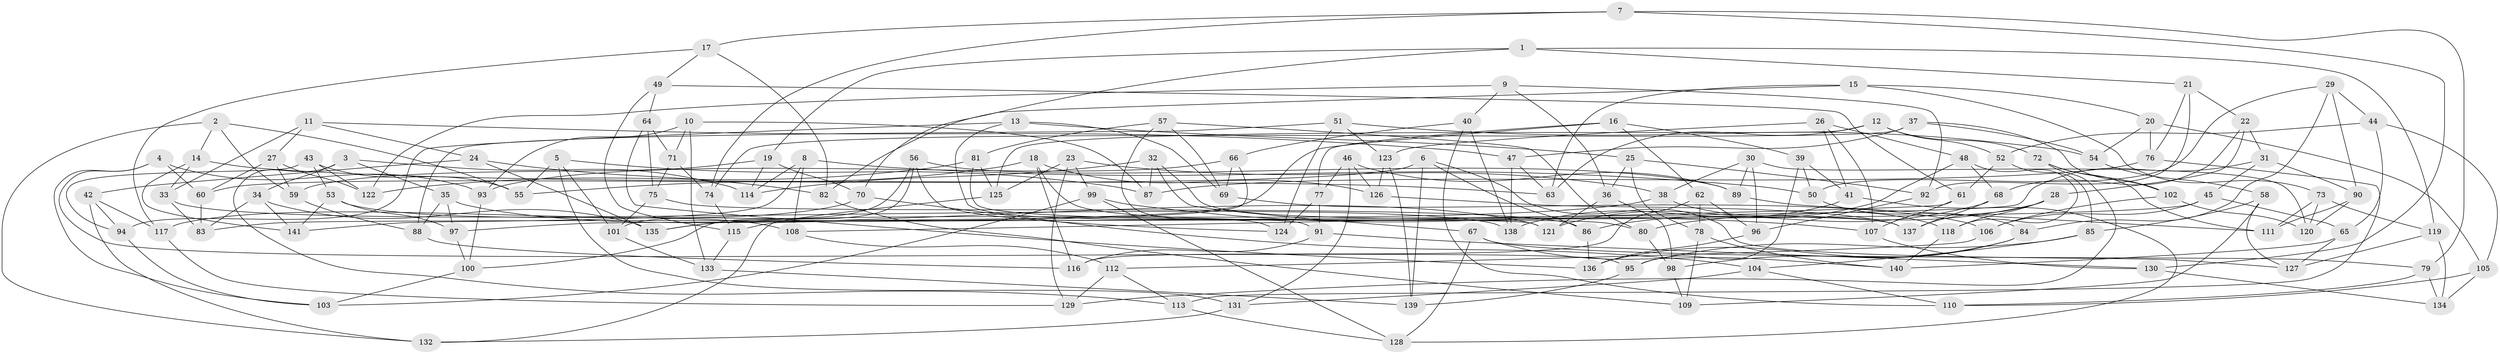 // Generated by graph-tools (version 1.1) at 2025/27/03/09/25 03:27:00]
// undirected, 141 vertices, 282 edges
graph export_dot {
graph [start="1"]
  node [color=gray90,style=filled];
  1;
  2;
  3;
  4;
  5;
  6;
  7;
  8;
  9;
  10;
  11;
  12;
  13;
  14;
  15;
  16;
  17;
  18;
  19;
  20;
  21;
  22;
  23;
  24;
  25;
  26;
  27;
  28;
  29;
  30;
  31;
  32;
  33;
  34;
  35;
  36;
  37;
  38;
  39;
  40;
  41;
  42;
  43;
  44;
  45;
  46;
  47;
  48;
  49;
  50;
  51;
  52;
  53;
  54;
  55;
  56;
  57;
  58;
  59;
  60;
  61;
  62;
  63;
  64;
  65;
  66;
  67;
  68;
  69;
  70;
  71;
  72;
  73;
  74;
  75;
  76;
  77;
  78;
  79;
  80;
  81;
  82;
  83;
  84;
  85;
  86;
  87;
  88;
  89;
  90;
  91;
  92;
  93;
  94;
  95;
  96;
  97;
  98;
  99;
  100;
  101;
  102;
  103;
  104;
  105;
  106;
  107;
  108;
  109;
  110;
  111;
  112;
  113;
  114;
  115;
  116;
  117;
  118;
  119;
  120;
  121;
  122;
  123;
  124;
  125;
  126;
  127;
  128;
  129;
  130;
  131;
  132;
  133;
  134;
  135;
  136;
  137;
  138;
  139;
  140;
  141;
  1 -- 119;
  1 -- 21;
  1 -- 70;
  1 -- 19;
  2 -- 55;
  2 -- 59;
  2 -- 132;
  2 -- 14;
  3 -- 35;
  3 -- 114;
  3 -- 113;
  3 -- 34;
  4 -- 95;
  4 -- 103;
  4 -- 93;
  4 -- 60;
  5 -- 101;
  5 -- 131;
  5 -- 55;
  5 -- 87;
  6 -- 86;
  6 -- 60;
  6 -- 127;
  6 -- 139;
  7 -- 17;
  7 -- 130;
  7 -- 79;
  7 -- 74;
  8 -- 141;
  8 -- 50;
  8 -- 114;
  8 -- 108;
  9 -- 122;
  9 -- 36;
  9 -- 92;
  9 -- 40;
  10 -- 87;
  10 -- 133;
  10 -- 71;
  10 -- 93;
  11 -- 47;
  11 -- 33;
  11 -- 27;
  11 -- 24;
  12 -- 63;
  12 -- 125;
  12 -- 72;
  12 -- 52;
  13 -- 91;
  13 -- 25;
  13 -- 94;
  13 -- 69;
  14 -- 33;
  14 -- 141;
  14 -- 63;
  15 -- 73;
  15 -- 20;
  15 -- 63;
  15 -- 82;
  16 -- 62;
  16 -- 39;
  16 -- 135;
  16 -- 77;
  17 -- 82;
  17 -- 117;
  17 -- 49;
  18 -- 116;
  18 -- 80;
  18 -- 55;
  18 -- 126;
  19 -- 70;
  19 -- 114;
  19 -- 59;
  20 -- 54;
  20 -- 76;
  20 -- 105;
  21 -- 76;
  21 -- 22;
  21 -- 92;
  22 -- 31;
  22 -- 28;
  22 -- 68;
  23 -- 38;
  23 -- 99;
  23 -- 125;
  23 -- 129;
  24 -- 82;
  24 -- 135;
  24 -- 42;
  25 -- 36;
  25 -- 92;
  25 -- 78;
  26 -- 123;
  26 -- 107;
  26 -- 41;
  26 -- 48;
  27 -- 60;
  27 -- 59;
  27 -- 122;
  28 -- 80;
  28 -- 137;
  28 -- 118;
  29 -- 50;
  29 -- 90;
  29 -- 44;
  29 -- 84;
  30 -- 38;
  30 -- 89;
  30 -- 120;
  30 -- 96;
  31 -- 90;
  31 -- 97;
  31 -- 45;
  32 -- 67;
  32 -- 87;
  32 -- 137;
  32 -- 114;
  33 -- 83;
  33 -- 138;
  34 -- 141;
  34 -- 83;
  34 -- 135;
  35 -- 121;
  35 -- 97;
  35 -- 88;
  36 -- 98;
  36 -- 121;
  37 -- 102;
  37 -- 74;
  37 -- 54;
  37 -- 47;
  38 -- 118;
  38 -- 135;
  39 -- 41;
  39 -- 50;
  39 -- 95;
  40 -- 66;
  40 -- 138;
  40 -- 110;
  41 -- 128;
  41 -- 138;
  42 -- 94;
  42 -- 117;
  42 -- 132;
  43 -- 122;
  43 -- 94;
  43 -- 53;
  43 -- 55;
  44 -- 65;
  44 -- 52;
  44 -- 105;
  45 -- 65;
  45 -- 106;
  45 -- 83;
  46 -- 131;
  46 -- 77;
  46 -- 126;
  46 -- 89;
  47 -- 138;
  47 -- 63;
  48 -- 118;
  48 -- 68;
  48 -- 121;
  49 -- 115;
  49 -- 61;
  49 -- 64;
  50 -- 84;
  51 -- 124;
  51 -- 88;
  51 -- 123;
  51 -- 54;
  52 -- 61;
  52 -- 85;
  53 -- 141;
  53 -- 97;
  53 -- 108;
  54 -- 58;
  56 -- 101;
  56 -- 100;
  56 -- 89;
  56 -- 124;
  57 -- 69;
  57 -- 81;
  57 -- 80;
  57 -- 124;
  58 -- 127;
  58 -- 85;
  58 -- 109;
  59 -- 88;
  60 -- 83;
  61 -- 108;
  61 -- 107;
  62 -- 78;
  62 -- 96;
  62 -- 116;
  64 -- 136;
  64 -- 71;
  64 -- 75;
  65 -- 140;
  65 -- 127;
  66 -- 69;
  66 -- 93;
  66 -- 115;
  67 -- 128;
  67 -- 140;
  67 -- 79;
  68 -- 86;
  68 -- 137;
  69 -- 106;
  70 -- 104;
  70 -- 117;
  71 -- 74;
  71 -- 75;
  72 -- 129;
  72 -- 111;
  72 -- 102;
  73 -- 119;
  73 -- 120;
  73 -- 111;
  74 -- 115;
  75 -- 86;
  75 -- 101;
  76 -- 113;
  76 -- 87;
  77 -- 91;
  77 -- 124;
  78 -- 140;
  78 -- 109;
  79 -- 134;
  79 -- 110;
  80 -- 98;
  81 -- 121;
  81 -- 125;
  81 -- 122;
  82 -- 109;
  84 -- 98;
  84 -- 136;
  85 -- 104;
  85 -- 95;
  86 -- 136;
  88 -- 116;
  89 -- 111;
  90 -- 120;
  90 -- 111;
  91 -- 116;
  91 -- 130;
  92 -- 96;
  93 -- 100;
  94 -- 103;
  95 -- 139;
  96 -- 136;
  97 -- 100;
  98 -- 109;
  99 -- 107;
  99 -- 128;
  99 -- 103;
  100 -- 103;
  101 -- 133;
  102 -- 106;
  102 -- 120;
  104 -- 110;
  104 -- 131;
  105 -- 134;
  105 -- 110;
  106 -- 112;
  107 -- 130;
  108 -- 112;
  112 -- 113;
  112 -- 129;
  113 -- 128;
  115 -- 133;
  117 -- 129;
  118 -- 140;
  119 -- 127;
  119 -- 134;
  123 -- 139;
  123 -- 126;
  125 -- 132;
  126 -- 137;
  130 -- 134;
  131 -- 132;
  133 -- 139;
}
